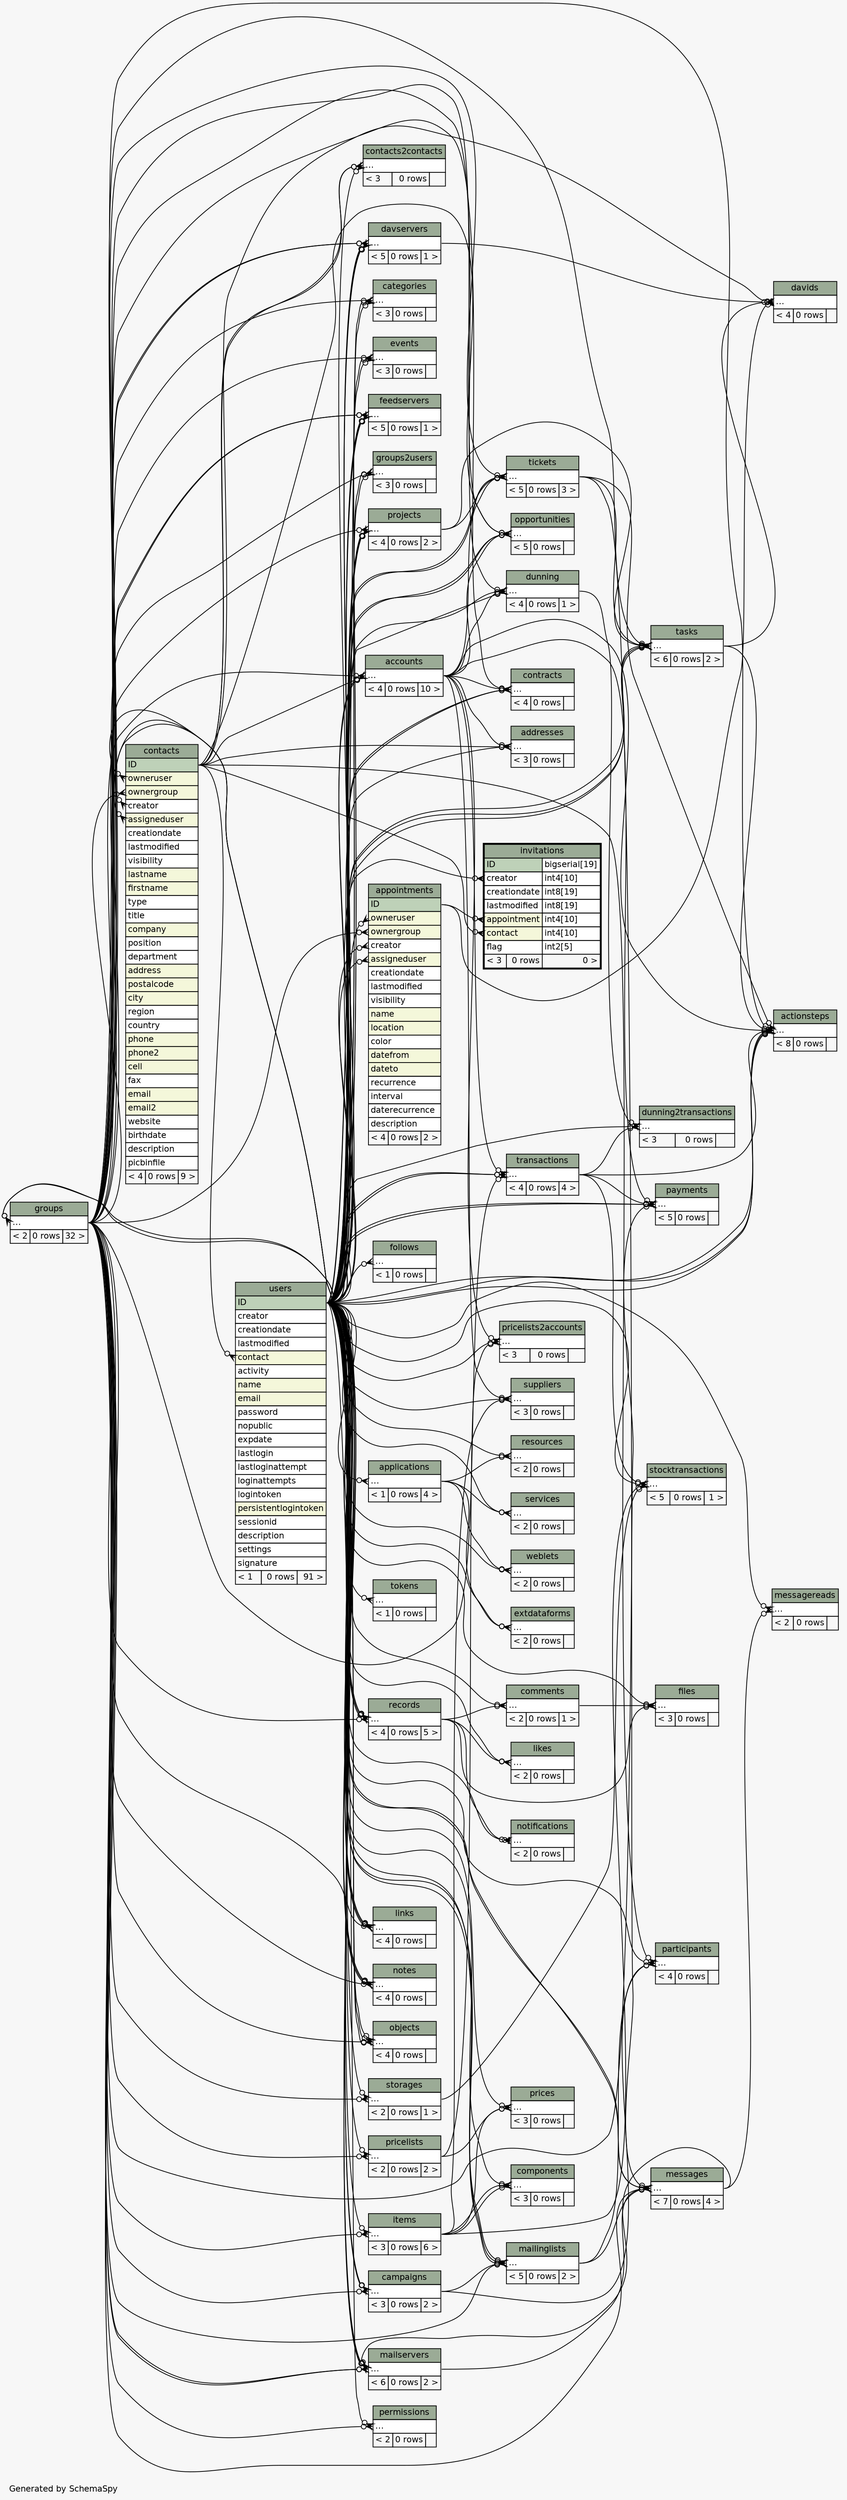 // dot 2.38.0 on Mac OS X 10.11.5
// SchemaSpy rev 590
digraph "twoDegreesRelationshipsDiagram" {
  graph [
    rankdir="RL"
    bgcolor="#f7f7f7"
    label="\nGenerated by SchemaSpy"
    labeljust="l"
    nodesep="0.18"
    ranksep="0.46"
    fontname="Helvetica"
    fontsize="11"
  ];
  node [
    fontname="Helvetica"
    fontsize="11"
    shape="plaintext"
  ];
  edge [
    arrowsize="0.8"
  ];
  "accounts":"elipses":w -> "users":"ID":e [arrowhead=none dir=back arrowtail=crowodot];
  "accounts":"elipses":w -> "contacts":"ID":e [arrowhead=none dir=back arrowtail=crowodot];
  "accounts":"elipses":w -> "users":"ID":e [arrowhead=none dir=back arrowtail=crowodot];
  "accounts":"elipses":w -> "groups":"elipses":e [arrowhead=none dir=back arrowtail=crowodot];
  "actionsteps":"elipses":w -> "accounts":"elipses":e [arrowhead=none dir=back arrowtail=crowodot];
  "actionsteps":"elipses":w -> "users":"ID":e [arrowhead=none dir=back arrowtail=crowodot];
  "actionsteps":"elipses":w -> "users":"ID":e [arrowhead=none dir=back arrowtail=crowodot];
  "actionsteps":"elipses":w -> "groups":"elipses":e [arrowhead=none dir=back arrowtail=crowodot];
  "actionsteps":"elipses":w -> "users":"ID":e [arrowhead=none dir=back arrowtail=crowodot];
  "actionsteps":"elipses":w -> "tasks":"elipses":e [arrowhead=none dir=back arrowtail=crowodot];
  "actionsteps":"elipses":w -> "tickets":"elipses":e [arrowhead=none dir=back arrowtail=crowodot];
  "actionsteps":"elipses":w -> "transactions":"elipses":e [arrowhead=none dir=back arrowtail=crowodot];
  "addresses":"elipses":w -> "accounts":"elipses":e [arrowhead=none dir=back arrowtail=crowodot];
  "addresses":"elipses":w -> "contacts":"ID":e [arrowhead=none dir=back arrowtail=crowodot];
  "addresses":"elipses":w -> "users":"ID":e [arrowhead=none dir=back arrowtail=crowodot];
  "applications":"elipses":w -> "users":"ID":e [arrowhead=none dir=back arrowtail=crowodot];
  "appointments":"assigneduser":w -> "users":"ID":e [arrowhead=none dir=back arrowtail=crowodot];
  "appointments":"creator":w -> "users":"ID":e [arrowhead=none dir=back arrowtail=crowodot];
  "appointments":"ownergroup":w -> "groups":"elipses":e [arrowhead=none dir=back arrowtail=crowodot];
  "appointments":"owneruser":w -> "users":"ID":e [arrowhead=none dir=back arrowtail=crowodot];
  "campaigns":"elipses":w -> "users":"ID":e [arrowhead=none dir=back arrowtail=crowodot];
  "campaigns":"elipses":w -> "users":"ID":e [arrowhead=none dir=back arrowtail=crowodot];
  "campaigns":"elipses":w -> "groups":"elipses":e [arrowhead=none dir=back arrowtail=crowodot];
  "categories":"elipses":w -> "users":"ID":e [arrowhead=none dir=back arrowtail=crowodot];
  "categories":"elipses":w -> "groups":"elipses":e [arrowhead=none dir=back arrowtail=crowodot];
  "categories":"elipses":w -> "users":"ID":e [arrowhead=none dir=back arrowtail=crowodot];
  "comments":"elipses":w -> "users":"ID":e [arrowhead=none dir=back arrowtail=crowodot];
  "comments":"elipses":w -> "records":"elipses":e [arrowhead=none dir=back arrowtail=crowodot];
  "components":"elipses":w -> "items":"elipses":e [arrowhead=none dir=back arrowtail=crowodot];
  "components":"elipses":w -> "users":"ID":e [arrowhead=none dir=back arrowtail=crowodot];
  "components":"elipses":w -> "items":"elipses":e [arrowhead=none dir=back arrowtail=crowodot];
  "contacts":"assigneduser":w -> "users":"ID":e [arrowhead=none dir=back arrowtail=crowodot];
  "contacts":"creator":w -> "users":"ID":e [arrowhead=none dir=back arrowtail=crowodot];
  "contacts":"ownergroup":w -> "groups":"elipses":e [arrowhead=none dir=back arrowtail=crowodot];
  "contacts":"owneruser":w -> "users":"ID":e [arrowhead=none dir=back arrowtail=crowodot];
  "contacts2contacts":"elipses":w -> "contacts":"ID":e [arrowhead=none dir=back arrowtail=crowodot];
  "contacts2contacts":"elipses":w -> "contacts":"ID":e [arrowhead=none dir=back arrowtail=crowodot];
  "contacts2contacts":"elipses":w -> "users":"ID":e [arrowhead=none dir=back arrowtail=crowodot];
  "contracts":"elipses":w -> "accounts":"elipses":e [arrowhead=none dir=back arrowtail=crowodot];
  "contracts":"elipses":w -> "users":"ID":e [arrowhead=none dir=back arrowtail=crowodot];
  "contracts":"elipses":w -> "users":"ID":e [arrowhead=none dir=back arrowtail=crowodot];
  "contracts":"elipses":w -> "groups":"elipses":e [arrowhead=none dir=back arrowtail=crowodot];
  "davids":"elipses":w -> "appointments":"ID":e [arrowhead=none dir=back arrowtail=teeodot];
  "davids":"elipses":w -> "contacts":"ID":e [arrowhead=none dir=back arrowtail=teeodot];
  "davids":"elipses":w -> "davservers":"elipses":e [arrowhead=none dir=back arrowtail=crowodot];
  "davids":"elipses":w -> "tasks":"elipses":e [arrowhead=none dir=back arrowtail=teeodot];
  "davservers":"elipses":w -> "users":"ID":e [arrowhead=none dir=back arrowtail=crowodot];
  "davservers":"elipses":w -> "groups":"elipses":e [arrowhead=none dir=back arrowtail=crowodot];
  "davservers":"elipses":w -> "users":"ID":e [arrowhead=none dir=back arrowtail=crowodot];
  "davservers":"elipses":w -> "groups":"elipses":e [arrowhead=none dir=back arrowtail=crowodot];
  "davservers":"elipses":w -> "users":"ID":e [arrowhead=none dir=back arrowtail=crowodot];
  "dunning":"elipses":w -> "accounts":"elipses":e [arrowhead=none dir=back arrowtail=crowodot];
  "dunning":"elipses":w -> "users":"ID":e [arrowhead=none dir=back arrowtail=crowodot];
  "dunning":"elipses":w -> "users":"ID":e [arrowhead=none dir=back arrowtail=crowodot];
  "dunning":"elipses":w -> "groups":"elipses":e [arrowhead=none dir=back arrowtail=crowodot];
  "dunning2transactions":"elipses":w -> "users":"ID":e [arrowhead=none dir=back arrowtail=crowodot];
  "dunning2transactions":"elipses":w -> "dunning":"elipses":e [arrowhead=none dir=back arrowtail=crowodot];
  "dunning2transactions":"elipses":w -> "transactions":"elipses":e [arrowhead=none dir=back arrowtail=crowodot];
  "events":"elipses":w -> "users":"ID":e [arrowhead=none dir=back arrowtail=crowodot];
  "events":"elipses":w -> "groups":"elipses":e [arrowhead=none dir=back arrowtail=crowodot];
  "events":"elipses":w -> "users":"ID":e [arrowhead=none dir=back arrowtail=crowodot];
  "extdataforms":"elipses":w -> "applications":"elipses":e [arrowhead=none dir=back arrowtail=crowodot];
  "extdataforms":"elipses":w -> "users":"ID":e [arrowhead=none dir=back arrowtail=crowodot];
  "feedservers":"elipses":w -> "users":"ID":e [arrowhead=none dir=back arrowtail=crowodot];
  "feedservers":"elipses":w -> "groups":"elipses":e [arrowhead=none dir=back arrowtail=crowodot];
  "feedservers":"elipses":w -> "users":"ID":e [arrowhead=none dir=back arrowtail=crowodot];
  "feedservers":"elipses":w -> "groups":"elipses":e [arrowhead=none dir=back arrowtail=crowodot];
  "feedservers":"elipses":w -> "users":"ID":e [arrowhead=none dir=back arrowtail=crowodot];
  "files":"elipses":w -> "comments":"elipses":e [arrowhead=none dir=back arrowtail=crowodot];
  "files":"elipses":w -> "users":"ID":e [arrowhead=none dir=back arrowtail=crowodot];
  "files":"elipses":w -> "records":"elipses":e [arrowhead=none dir=back arrowtail=crowodot];
  "follows":"elipses":w -> "users":"ID":e [arrowhead=none dir=back arrowtail=crowodot];
  "groups":"elipses":w -> "users":"ID":e [arrowhead=none dir=back arrowtail=crowodot];
  "groups":"elipses":w -> "users":"ID":e [arrowhead=none dir=back arrowtail=crowodot];
  "groups2users":"elipses":w -> "users":"ID":e [arrowhead=none dir=back arrowtail=crowodot];
  "groups2users":"elipses":w -> "groups":"elipses":e [arrowhead=none dir=back arrowtail=crowodot];
  "groups2users":"elipses":w -> "users":"ID":e [arrowhead=none dir=back arrowtail=crowodot];
  "invitations":"appointment":w -> "appointments":"ID":e [arrowhead=none dir=back arrowtail=crowodot];
  "invitations":"contact":w -> "contacts":"ID":e [arrowhead=none dir=back arrowtail=crowodot];
  "invitations":"creator":w -> "users":"ID":e [arrowhead=none dir=back arrowtail=crowodot];
  "items":"elipses":w -> "users":"ID":e [arrowhead=none dir=back arrowtail=crowodot];
  "items":"elipses":w -> "groups":"elipses":e [arrowhead=none dir=back arrowtail=crowodot];
  "likes":"elipses":w -> "users":"ID":e [arrowhead=none dir=back arrowtail=crowodot];
  "likes":"elipses":w -> "records":"elipses":e [arrowhead=none dir=back arrowtail=crowodot];
  "links":"elipses":w -> "users":"ID":e [arrowhead=none dir=back arrowtail=crowodot];
  "links":"elipses":w -> "users":"ID":e [arrowhead=none dir=back arrowtail=crowodot];
  "links":"elipses":w -> "groups":"elipses":e [arrowhead=none dir=back arrowtail=crowodot];
  "links":"elipses":w -> "users":"ID":e [arrowhead=none dir=back arrowtail=crowodot];
  "mailinglists":"elipses":w -> "users":"ID":e [arrowhead=none dir=back arrowtail=crowodot];
  "mailinglists":"elipses":w -> "campaigns":"elipses":e [arrowhead=none dir=back arrowtail=crowodot];
  "mailinglists":"elipses":w -> "users":"ID":e [arrowhead=none dir=back arrowtail=crowodot];
  "mailinglists":"elipses":w -> "groups":"elipses":e [arrowhead=none dir=back arrowtail=crowodot];
  "mailinglists":"elipses":w -> "users":"ID":e [arrowhead=none dir=back arrowtail=crowodot];
  "mailservers":"elipses":w -> "users":"ID":e [arrowhead=none dir=back arrowtail=crowodot];
  "mailservers":"elipses":w -> "messages":"elipses":e [arrowhead=none dir=back arrowtail=crowodot];
  "mailservers":"elipses":w -> "groups":"elipses":e [arrowhead=none dir=back arrowtail=crowodot];
  "mailservers":"elipses":w -> "users":"ID":e [arrowhead=none dir=back arrowtail=crowodot];
  "mailservers":"elipses":w -> "groups":"elipses":e [arrowhead=none dir=back arrowtail=crowodot];
  "mailservers":"elipses":w -> "users":"ID":e [arrowhead=none dir=back arrowtail=crowodot];
  "messagereads":"elipses":w -> "users":"ID":e [arrowhead=none dir=back arrowtail=crowodot];
  "messagereads":"elipses":w -> "messages":"elipses":e [arrowhead=none dir=back arrowtail=crowodot];
  "messages":"elipses":w -> "users":"ID":e [arrowhead=none dir=back arrowtail=crowodot];
  "messages":"elipses":w -> "mailinglists":"elipses":e [arrowhead=none dir=back arrowtail=crowodot];
  "messages":"elipses":w -> "mailservers":"elipses":e [arrowhead=none dir=back arrowtail=crowodot];
  "messages":"elipses":w -> "groups":"elipses":e [arrowhead=none dir=back arrowtail=crowodot];
  "messages":"elipses":w -> "users":"ID":e [arrowhead=none dir=back arrowtail=crowodot];
  "messages":"elipses":w -> "tickets":"elipses":e [arrowhead=none dir=back arrowtail=crowodot];
  "notes":"elipses":w -> "users":"ID":e [arrowhead=none dir=back arrowtail=crowodot];
  "notes":"elipses":w -> "users":"ID":e [arrowhead=none dir=back arrowtail=crowodot];
  "notes":"elipses":w -> "groups":"elipses":e [arrowhead=none dir=back arrowtail=crowodot];
  "notes":"elipses":w -> "users":"ID":e [arrowhead=none dir=back arrowtail=crowodot];
  "notifications":"elipses":w -> "records":"elipses":e [arrowhead=none dir=back arrowtail=teeodot];
  "notifications":"elipses":w -> "users":"ID":e [arrowhead=none dir=back arrowtail=crowodot];
  "objects":"elipses":w -> "users":"ID":e [arrowhead=none dir=back arrowtail=crowodot];
  "objects":"elipses":w -> "users":"ID":e [arrowhead=none dir=back arrowtail=crowodot];
  "objects":"elipses":w -> "groups":"elipses":e [arrowhead=none dir=back arrowtail=crowodot];
  "objects":"elipses":w -> "users":"ID":e [arrowhead=none dir=back arrowtail=crowodot];
  "opportunities":"elipses":w -> "accounts":"elipses":e [arrowhead=none dir=back arrowtail=crowodot];
  "opportunities":"elipses":w -> "users":"ID":e [arrowhead=none dir=back arrowtail=crowodot];
  "opportunities":"elipses":w -> "contacts":"ID":e [arrowhead=none dir=back arrowtail=crowodot];
  "opportunities":"elipses":w -> "users":"ID":e [arrowhead=none dir=back arrowtail=crowodot];
  "opportunities":"elipses":w -> "groups":"elipses":e [arrowhead=none dir=back arrowtail=crowodot];
  "participants":"elipses":w -> "campaigns":"elipses":e [arrowhead=none dir=back arrowtail=crowodot];
  "participants":"elipses":w -> "contacts":"ID":e [arrowhead=none dir=back arrowtail=crowodot];
  "participants":"elipses":w -> "users":"ID":e [arrowhead=none dir=back arrowtail=crowodot];
  "participants":"elipses":w -> "mailinglists":"elipses":e [arrowhead=none dir=back arrowtail=crowodot];
  "payments":"elipses":w -> "accounts":"elipses":e [arrowhead=none dir=back arrowtail=crowodot];
  "payments":"elipses":w -> "users":"ID":e [arrowhead=none dir=back arrowtail=crowodot];
  "payments":"elipses":w -> "users":"ID":e [arrowhead=none dir=back arrowtail=crowodot];
  "payments":"elipses":w -> "groups":"elipses":e [arrowhead=none dir=back arrowtail=crowodot];
  "payments":"elipses":w -> "transactions":"elipses":e [arrowhead=none dir=back arrowtail=crowodot];
  "permissions":"elipses":w -> "users":"ID":e [arrowhead=none dir=back arrowtail=crowodot];
  "permissions":"elipses":w -> "groups":"elipses":e [arrowhead=none dir=back arrowtail=crowodot];
  "pricelists":"elipses":w -> "users":"ID":e [arrowhead=none dir=back arrowtail=crowodot];
  "pricelists":"elipses":w -> "groups":"elipses":e [arrowhead=none dir=back arrowtail=crowodot];
  "pricelists2accounts":"elipses":w -> "accounts":"elipses":e [arrowhead=none dir=back arrowtail=crowodot];
  "pricelists2accounts":"elipses":w -> "users":"ID":e [arrowhead=none dir=back arrowtail=crowodot];
  "pricelists2accounts":"elipses":w -> "pricelists":"elipses":e [arrowhead=none dir=back arrowtail=crowodot];
  "prices":"elipses":w -> "users":"ID":e [arrowhead=none dir=back arrowtail=crowodot];
  "prices":"elipses":w -> "items":"elipses":e [arrowhead=none dir=back arrowtail=crowodot];
  "prices":"elipses":w -> "pricelists":"elipses":e [arrowhead=none dir=back arrowtail=crowodot];
  "projects":"elipses":w -> "users":"ID":e [arrowhead=none dir=back arrowtail=crowodot];
  "projects":"elipses":w -> "users":"ID":e [arrowhead=none dir=back arrowtail=crowodot];
  "projects":"elipses":w -> "groups":"elipses":e [arrowhead=none dir=back arrowtail=crowodot];
  "projects":"elipses":w -> "users":"ID":e [arrowhead=none dir=back arrowtail=crowodot];
  "records":"elipses":w -> "users":"ID":e [arrowhead=none dir=back arrowtail=crowodot];
  "records":"elipses":w -> "users":"ID":e [arrowhead=none dir=back arrowtail=crowodot];
  "records":"elipses":w -> "groups":"elipses":e [arrowhead=none dir=back arrowtail=crowodot];
  "records":"elipses":w -> "users":"ID":e [arrowhead=none dir=back arrowtail=crowodot];
  "resources":"elipses":w -> "applications":"elipses":e [arrowhead=none dir=back arrowtail=crowodot];
  "resources":"elipses":w -> "users":"ID":e [arrowhead=none dir=back arrowtail=crowodot];
  "services":"elipses":w -> "applications":"elipses":e [arrowhead=none dir=back arrowtail=crowodot];
  "services":"elipses":w -> "users":"ID":e [arrowhead=none dir=back arrowtail=crowodot];
  "stocktransactions":"elipses":w -> "users":"ID":e [arrowhead=none dir=back arrowtail=crowodot];
  "stocktransactions":"elipses":w -> "items":"elipses":e [arrowhead=none dir=back arrowtail=crowodot];
  "stocktransactions":"elipses":w -> "storages":"elipses":e [arrowhead=none dir=back arrowtail=crowodot];
  "stocktransactions":"elipses":w -> "transactions":"elipses":e [arrowhead=none dir=back arrowtail=crowodot];
  "storages":"elipses":w -> "users":"ID":e [arrowhead=none dir=back arrowtail=crowodot];
  "storages":"elipses":w -> "groups":"elipses":e [arrowhead=none dir=back arrowtail=crowodot];
  "suppliers":"elipses":w -> "accounts":"elipses":e [arrowhead=none dir=back arrowtail=crowodot];
  "suppliers":"elipses":w -> "users":"ID":e [arrowhead=none dir=back arrowtail=crowodot];
  "suppliers":"elipses":w -> "items":"elipses":e [arrowhead=none dir=back arrowtail=crowodot];
  "tasks":"elipses":w -> "users":"ID":e [arrowhead=none dir=back arrowtail=crowodot];
  "tasks":"elipses":w -> "users":"ID":e [arrowhead=none dir=back arrowtail=crowodot];
  "tasks":"elipses":w -> "groups":"elipses":e [arrowhead=none dir=back arrowtail=crowodot];
  "tasks":"elipses":w -> "users":"ID":e [arrowhead=none dir=back arrowtail=crowodot];
  "tasks":"elipses":w -> "projects":"elipses":e [arrowhead=none dir=back arrowtail=crowodot];
  "tasks":"elipses":w -> "tickets":"elipses":e [arrowhead=none dir=back arrowtail=crowodot];
  "tickets":"elipses":w -> "accounts":"elipses":e [arrowhead=none dir=back arrowtail=crowodot];
  "tickets":"elipses":w -> "users":"ID":e [arrowhead=none dir=back arrowtail=crowodot];
  "tickets":"elipses":w -> "users":"ID":e [arrowhead=none dir=back arrowtail=crowodot];
  "tickets":"elipses":w -> "groups":"elipses":e [arrowhead=none dir=back arrowtail=crowodot];
  "tickets":"elipses":w -> "projects":"elipses":e [arrowhead=none dir=back arrowtail=crowodot];
  "tokens":"elipses":w -> "users":"ID":e [arrowhead=none dir=back arrowtail=crowodot];
  "transactions":"elipses":w -> "accounts":"elipses":e [arrowhead=none dir=back arrowtail=crowodot];
  "transactions":"elipses":w -> "users":"ID":e [arrowhead=none dir=back arrowtail=crowodot];
  "transactions":"elipses":w -> "users":"ID":e [arrowhead=none dir=back arrowtail=crowodot];
  "transactions":"elipses":w -> "groups":"elipses":e [arrowhead=none dir=back arrowtail=crowodot];
  "users":"contact":w -> "contacts":"ID":e [arrowhead=none dir=back arrowtail=crowodot];
  "weblets":"elipses":w -> "applications":"elipses":e [arrowhead=none dir=back arrowtail=crowodot];
  "weblets":"elipses":w -> "users":"ID":e [arrowhead=none dir=back arrowtail=crowodot];
  "accounts" [
    label=<
    <TABLE BORDER="0" CELLBORDER="1" CELLSPACING="0" BGCOLOR="#ffffff">
      <TR><TD COLSPAN="3" BGCOLOR="#9bab96" ALIGN="CENTER">accounts</TD></TR>
      <TR><TD PORT="elipses" COLSPAN="3" ALIGN="LEFT">...</TD></TR>
      <TR><TD ALIGN="LEFT" BGCOLOR="#f7f7f7">&lt; 4</TD><TD ALIGN="RIGHT" BGCOLOR="#f7f7f7">0 rows</TD><TD ALIGN="RIGHT" BGCOLOR="#f7f7f7">10 &gt;</TD></TR>
    </TABLE>>
    URL="accounts.html"
    tooltip="accounts"
  ];
  "actionsteps" [
    label=<
    <TABLE BORDER="0" CELLBORDER="1" CELLSPACING="0" BGCOLOR="#ffffff">
      <TR><TD COLSPAN="3" BGCOLOR="#9bab96" ALIGN="CENTER">actionsteps</TD></TR>
      <TR><TD PORT="elipses" COLSPAN="3" ALIGN="LEFT">...</TD></TR>
      <TR><TD ALIGN="LEFT" BGCOLOR="#f7f7f7">&lt; 8</TD><TD ALIGN="RIGHT" BGCOLOR="#f7f7f7">0 rows</TD><TD ALIGN="RIGHT" BGCOLOR="#f7f7f7">  </TD></TR>
    </TABLE>>
    URL="actionsteps.html"
    tooltip="actionsteps"
  ];
  "addresses" [
    label=<
    <TABLE BORDER="0" CELLBORDER="1" CELLSPACING="0" BGCOLOR="#ffffff">
      <TR><TD COLSPAN="3" BGCOLOR="#9bab96" ALIGN="CENTER">addresses</TD></TR>
      <TR><TD PORT="elipses" COLSPAN="3" ALIGN="LEFT">...</TD></TR>
      <TR><TD ALIGN="LEFT" BGCOLOR="#f7f7f7">&lt; 3</TD><TD ALIGN="RIGHT" BGCOLOR="#f7f7f7">0 rows</TD><TD ALIGN="RIGHT" BGCOLOR="#f7f7f7">  </TD></TR>
    </TABLE>>
    URL="addresses.html"
    tooltip="addresses"
  ];
  "applications" [
    label=<
    <TABLE BORDER="0" CELLBORDER="1" CELLSPACING="0" BGCOLOR="#ffffff">
      <TR><TD COLSPAN="3" BGCOLOR="#9bab96" ALIGN="CENTER">applications</TD></TR>
      <TR><TD PORT="elipses" COLSPAN="3" ALIGN="LEFT">...</TD></TR>
      <TR><TD ALIGN="LEFT" BGCOLOR="#f7f7f7">&lt; 1</TD><TD ALIGN="RIGHT" BGCOLOR="#f7f7f7">0 rows</TD><TD ALIGN="RIGHT" BGCOLOR="#f7f7f7">4 &gt;</TD></TR>
    </TABLE>>
    URL="applications.html"
    tooltip="applications"
  ];
  "appointments" [
    label=<
    <TABLE BORDER="0" CELLBORDER="1" CELLSPACING="0" BGCOLOR="#ffffff">
      <TR><TD COLSPAN="3" BGCOLOR="#9bab96" ALIGN="CENTER">appointments</TD></TR>
      <TR><TD PORT="ID" COLSPAN="3" BGCOLOR="#bed1b8" ALIGN="LEFT">ID</TD></TR>
      <TR><TD PORT="owneruser" COLSPAN="3" BGCOLOR="#f4f7da" ALIGN="LEFT">owneruser</TD></TR>
      <TR><TD PORT="ownergroup" COLSPAN="3" BGCOLOR="#f4f7da" ALIGN="LEFT">ownergroup</TD></TR>
      <TR><TD PORT="creator" COLSPAN="3" ALIGN="LEFT">creator</TD></TR>
      <TR><TD PORT="assigneduser" COLSPAN="3" BGCOLOR="#f4f7da" ALIGN="LEFT">assigneduser</TD></TR>
      <TR><TD PORT="creationdate" COLSPAN="3" ALIGN="LEFT">creationdate</TD></TR>
      <TR><TD PORT="lastmodified" COLSPAN="3" ALIGN="LEFT">lastmodified</TD></TR>
      <TR><TD PORT="visibility" COLSPAN="3" ALIGN="LEFT">visibility</TD></TR>
      <TR><TD PORT="name" COLSPAN="3" BGCOLOR="#f4f7da" ALIGN="LEFT">name</TD></TR>
      <TR><TD PORT="location" COLSPAN="3" BGCOLOR="#f4f7da" ALIGN="LEFT">location</TD></TR>
      <TR><TD PORT="color" COLSPAN="3" ALIGN="LEFT">color</TD></TR>
      <TR><TD PORT="datefrom" COLSPAN="3" BGCOLOR="#f4f7da" ALIGN="LEFT">datefrom</TD></TR>
      <TR><TD PORT="dateto" COLSPAN="3" BGCOLOR="#f4f7da" ALIGN="LEFT">dateto</TD></TR>
      <TR><TD PORT="recurrence" COLSPAN="3" ALIGN="LEFT">recurrence</TD></TR>
      <TR><TD PORT="interval" COLSPAN="3" ALIGN="LEFT">interval</TD></TR>
      <TR><TD PORT="daterecurrence" COLSPAN="3" ALIGN="LEFT">daterecurrence</TD></TR>
      <TR><TD PORT="description" COLSPAN="3" ALIGN="LEFT">description</TD></TR>
      <TR><TD ALIGN="LEFT" BGCOLOR="#f7f7f7">&lt; 4</TD><TD ALIGN="RIGHT" BGCOLOR="#f7f7f7">0 rows</TD><TD ALIGN="RIGHT" BGCOLOR="#f7f7f7">2 &gt;</TD></TR>
    </TABLE>>
    URL="appointments.html"
    tooltip="appointments"
  ];
  "campaigns" [
    label=<
    <TABLE BORDER="0" CELLBORDER="1" CELLSPACING="0" BGCOLOR="#ffffff">
      <TR><TD COLSPAN="3" BGCOLOR="#9bab96" ALIGN="CENTER">campaigns</TD></TR>
      <TR><TD PORT="elipses" COLSPAN="3" ALIGN="LEFT">...</TD></TR>
      <TR><TD ALIGN="LEFT" BGCOLOR="#f7f7f7">&lt; 3</TD><TD ALIGN="RIGHT" BGCOLOR="#f7f7f7">0 rows</TD><TD ALIGN="RIGHT" BGCOLOR="#f7f7f7">2 &gt;</TD></TR>
    </TABLE>>
    URL="campaigns.html"
    tooltip="campaigns"
  ];
  "categories" [
    label=<
    <TABLE BORDER="0" CELLBORDER="1" CELLSPACING="0" BGCOLOR="#ffffff">
      <TR><TD COLSPAN="3" BGCOLOR="#9bab96" ALIGN="CENTER">categories</TD></TR>
      <TR><TD PORT="elipses" COLSPAN="3" ALIGN="LEFT">...</TD></TR>
      <TR><TD ALIGN="LEFT" BGCOLOR="#f7f7f7">&lt; 3</TD><TD ALIGN="RIGHT" BGCOLOR="#f7f7f7">0 rows</TD><TD ALIGN="RIGHT" BGCOLOR="#f7f7f7">  </TD></TR>
    </TABLE>>
    URL="categories.html"
    tooltip="categories"
  ];
  "comments" [
    label=<
    <TABLE BORDER="0" CELLBORDER="1" CELLSPACING="0" BGCOLOR="#ffffff">
      <TR><TD COLSPAN="3" BGCOLOR="#9bab96" ALIGN="CENTER">comments</TD></TR>
      <TR><TD PORT="elipses" COLSPAN="3" ALIGN="LEFT">...</TD></TR>
      <TR><TD ALIGN="LEFT" BGCOLOR="#f7f7f7">&lt; 2</TD><TD ALIGN="RIGHT" BGCOLOR="#f7f7f7">0 rows</TD><TD ALIGN="RIGHT" BGCOLOR="#f7f7f7">1 &gt;</TD></TR>
    </TABLE>>
    URL="comments.html"
    tooltip="comments"
  ];
  "components" [
    label=<
    <TABLE BORDER="0" CELLBORDER="1" CELLSPACING="0" BGCOLOR="#ffffff">
      <TR><TD COLSPAN="3" BGCOLOR="#9bab96" ALIGN="CENTER">components</TD></TR>
      <TR><TD PORT="elipses" COLSPAN="3" ALIGN="LEFT">...</TD></TR>
      <TR><TD ALIGN="LEFT" BGCOLOR="#f7f7f7">&lt; 3</TD><TD ALIGN="RIGHT" BGCOLOR="#f7f7f7">0 rows</TD><TD ALIGN="RIGHT" BGCOLOR="#f7f7f7">  </TD></TR>
    </TABLE>>
    URL="components.html"
    tooltip="components"
  ];
  "contacts" [
    label=<
    <TABLE BORDER="0" CELLBORDER="1" CELLSPACING="0" BGCOLOR="#ffffff">
      <TR><TD COLSPAN="3" BGCOLOR="#9bab96" ALIGN="CENTER">contacts</TD></TR>
      <TR><TD PORT="ID" COLSPAN="3" BGCOLOR="#bed1b8" ALIGN="LEFT">ID</TD></TR>
      <TR><TD PORT="owneruser" COLSPAN="3" BGCOLOR="#f4f7da" ALIGN="LEFT">owneruser</TD></TR>
      <TR><TD PORT="ownergroup" COLSPAN="3" BGCOLOR="#f4f7da" ALIGN="LEFT">ownergroup</TD></TR>
      <TR><TD PORT="creator" COLSPAN="3" ALIGN="LEFT">creator</TD></TR>
      <TR><TD PORT="assigneduser" COLSPAN="3" BGCOLOR="#f4f7da" ALIGN="LEFT">assigneduser</TD></TR>
      <TR><TD PORT="creationdate" COLSPAN="3" ALIGN="LEFT">creationdate</TD></TR>
      <TR><TD PORT="lastmodified" COLSPAN="3" ALIGN="LEFT">lastmodified</TD></TR>
      <TR><TD PORT="visibility" COLSPAN="3" ALIGN="LEFT">visibility</TD></TR>
      <TR><TD PORT="lastname" COLSPAN="3" BGCOLOR="#f4f7da" ALIGN="LEFT">lastname</TD></TR>
      <TR><TD PORT="firstname" COLSPAN="3" BGCOLOR="#f4f7da" ALIGN="LEFT">firstname</TD></TR>
      <TR><TD PORT="type" COLSPAN="3" ALIGN="LEFT">type</TD></TR>
      <TR><TD PORT="title" COLSPAN="3" ALIGN="LEFT">title</TD></TR>
      <TR><TD PORT="company" COLSPAN="3" BGCOLOR="#f4f7da" ALIGN="LEFT">company</TD></TR>
      <TR><TD PORT="position" COLSPAN="3" ALIGN="LEFT">position</TD></TR>
      <TR><TD PORT="department" COLSPAN="3" ALIGN="LEFT">department</TD></TR>
      <TR><TD PORT="address" COLSPAN="3" BGCOLOR="#f4f7da" ALIGN="LEFT">address</TD></TR>
      <TR><TD PORT="postalcode" COLSPAN="3" BGCOLOR="#f4f7da" ALIGN="LEFT">postalcode</TD></TR>
      <TR><TD PORT="city" COLSPAN="3" BGCOLOR="#f4f7da" ALIGN="LEFT">city</TD></TR>
      <TR><TD PORT="region" COLSPAN="3" ALIGN="LEFT">region</TD></TR>
      <TR><TD PORT="country" COLSPAN="3" ALIGN="LEFT">country</TD></TR>
      <TR><TD PORT="phone" COLSPAN="3" BGCOLOR="#f4f7da" ALIGN="LEFT">phone</TD></TR>
      <TR><TD PORT="phone2" COLSPAN="3" BGCOLOR="#f4f7da" ALIGN="LEFT">phone2</TD></TR>
      <TR><TD PORT="cell" COLSPAN="3" BGCOLOR="#f4f7da" ALIGN="LEFT">cell</TD></TR>
      <TR><TD PORT="fax" COLSPAN="3" ALIGN="LEFT">fax</TD></TR>
      <TR><TD PORT="email" COLSPAN="3" BGCOLOR="#f4f7da" ALIGN="LEFT">email</TD></TR>
      <TR><TD PORT="email2" COLSPAN="3" BGCOLOR="#f4f7da" ALIGN="LEFT">email2</TD></TR>
      <TR><TD PORT="website" COLSPAN="3" ALIGN="LEFT">website</TD></TR>
      <TR><TD PORT="birthdate" COLSPAN="3" ALIGN="LEFT">birthdate</TD></TR>
      <TR><TD PORT="description" COLSPAN="3" ALIGN="LEFT">description</TD></TR>
      <TR><TD PORT="picbinfile" COLSPAN="3" ALIGN="LEFT">picbinfile</TD></TR>
      <TR><TD ALIGN="LEFT" BGCOLOR="#f7f7f7">&lt; 4</TD><TD ALIGN="RIGHT" BGCOLOR="#f7f7f7">0 rows</TD><TD ALIGN="RIGHT" BGCOLOR="#f7f7f7">9 &gt;</TD></TR>
    </TABLE>>
    URL="contacts.html"
    tooltip="contacts"
  ];
  "contacts2contacts" [
    label=<
    <TABLE BORDER="0" CELLBORDER="1" CELLSPACING="0" BGCOLOR="#ffffff">
      <TR><TD COLSPAN="3" BGCOLOR="#9bab96" ALIGN="CENTER">contacts2contacts</TD></TR>
      <TR><TD PORT="elipses" COLSPAN="3" ALIGN="LEFT">...</TD></TR>
      <TR><TD ALIGN="LEFT" BGCOLOR="#f7f7f7">&lt; 3</TD><TD ALIGN="RIGHT" BGCOLOR="#f7f7f7">0 rows</TD><TD ALIGN="RIGHT" BGCOLOR="#f7f7f7">  </TD></TR>
    </TABLE>>
    URL="contacts2contacts.html"
    tooltip="contacts2contacts"
  ];
  "contracts" [
    label=<
    <TABLE BORDER="0" CELLBORDER="1" CELLSPACING="0" BGCOLOR="#ffffff">
      <TR><TD COLSPAN="3" BGCOLOR="#9bab96" ALIGN="CENTER">contracts</TD></TR>
      <TR><TD PORT="elipses" COLSPAN="3" ALIGN="LEFT">...</TD></TR>
      <TR><TD ALIGN="LEFT" BGCOLOR="#f7f7f7">&lt; 4</TD><TD ALIGN="RIGHT" BGCOLOR="#f7f7f7">0 rows</TD><TD ALIGN="RIGHT" BGCOLOR="#f7f7f7">  </TD></TR>
    </TABLE>>
    URL="contracts.html"
    tooltip="contracts"
  ];
  "davids" [
    label=<
    <TABLE BORDER="0" CELLBORDER="1" CELLSPACING="0" BGCOLOR="#ffffff">
      <TR><TD COLSPAN="3" BGCOLOR="#9bab96" ALIGN="CENTER">davids</TD></TR>
      <TR><TD PORT="elipses" COLSPAN="3" ALIGN="LEFT">...</TD></TR>
      <TR><TD ALIGN="LEFT" BGCOLOR="#f7f7f7">&lt; 4</TD><TD ALIGN="RIGHT" BGCOLOR="#f7f7f7">0 rows</TD><TD ALIGN="RIGHT" BGCOLOR="#f7f7f7">  </TD></TR>
    </TABLE>>
    URL="davids.html"
    tooltip="davids"
  ];
  "davservers" [
    label=<
    <TABLE BORDER="0" CELLBORDER="1" CELLSPACING="0" BGCOLOR="#ffffff">
      <TR><TD COLSPAN="3" BGCOLOR="#9bab96" ALIGN="CENTER">davservers</TD></TR>
      <TR><TD PORT="elipses" COLSPAN="3" ALIGN="LEFT">...</TD></TR>
      <TR><TD ALIGN="LEFT" BGCOLOR="#f7f7f7">&lt; 5</TD><TD ALIGN="RIGHT" BGCOLOR="#f7f7f7">0 rows</TD><TD ALIGN="RIGHT" BGCOLOR="#f7f7f7">1 &gt;</TD></TR>
    </TABLE>>
    URL="davservers.html"
    tooltip="davservers"
  ];
  "dunning" [
    label=<
    <TABLE BORDER="0" CELLBORDER="1" CELLSPACING="0" BGCOLOR="#ffffff">
      <TR><TD COLSPAN="3" BGCOLOR="#9bab96" ALIGN="CENTER">dunning</TD></TR>
      <TR><TD PORT="elipses" COLSPAN="3" ALIGN="LEFT">...</TD></TR>
      <TR><TD ALIGN="LEFT" BGCOLOR="#f7f7f7">&lt; 4</TD><TD ALIGN="RIGHT" BGCOLOR="#f7f7f7">0 rows</TD><TD ALIGN="RIGHT" BGCOLOR="#f7f7f7">1 &gt;</TD></TR>
    </TABLE>>
    URL="dunning.html"
    tooltip="dunning"
  ];
  "dunning2transactions" [
    label=<
    <TABLE BORDER="0" CELLBORDER="1" CELLSPACING="0" BGCOLOR="#ffffff">
      <TR><TD COLSPAN="3" BGCOLOR="#9bab96" ALIGN="CENTER">dunning2transactions</TD></TR>
      <TR><TD PORT="elipses" COLSPAN="3" ALIGN="LEFT">...</TD></TR>
      <TR><TD ALIGN="LEFT" BGCOLOR="#f7f7f7">&lt; 3</TD><TD ALIGN="RIGHT" BGCOLOR="#f7f7f7">0 rows</TD><TD ALIGN="RIGHT" BGCOLOR="#f7f7f7">  </TD></TR>
    </TABLE>>
    URL="dunning2transactions.html"
    tooltip="dunning2transactions"
  ];
  "events" [
    label=<
    <TABLE BORDER="0" CELLBORDER="1" CELLSPACING="0" BGCOLOR="#ffffff">
      <TR><TD COLSPAN="3" BGCOLOR="#9bab96" ALIGN="CENTER">events</TD></TR>
      <TR><TD PORT="elipses" COLSPAN="3" ALIGN="LEFT">...</TD></TR>
      <TR><TD ALIGN="LEFT" BGCOLOR="#f7f7f7">&lt; 3</TD><TD ALIGN="RIGHT" BGCOLOR="#f7f7f7">0 rows</TD><TD ALIGN="RIGHT" BGCOLOR="#f7f7f7">  </TD></TR>
    </TABLE>>
    URL="events.html"
    tooltip="events"
  ];
  "extdataforms" [
    label=<
    <TABLE BORDER="0" CELLBORDER="1" CELLSPACING="0" BGCOLOR="#ffffff">
      <TR><TD COLSPAN="3" BGCOLOR="#9bab96" ALIGN="CENTER">extdataforms</TD></TR>
      <TR><TD PORT="elipses" COLSPAN="3" ALIGN="LEFT">...</TD></TR>
      <TR><TD ALIGN="LEFT" BGCOLOR="#f7f7f7">&lt; 2</TD><TD ALIGN="RIGHT" BGCOLOR="#f7f7f7">0 rows</TD><TD ALIGN="RIGHT" BGCOLOR="#f7f7f7">  </TD></TR>
    </TABLE>>
    URL="extdataforms.html"
    tooltip="extdataforms"
  ];
  "feedservers" [
    label=<
    <TABLE BORDER="0" CELLBORDER="1" CELLSPACING="0" BGCOLOR="#ffffff">
      <TR><TD COLSPAN="3" BGCOLOR="#9bab96" ALIGN="CENTER">feedservers</TD></TR>
      <TR><TD PORT="elipses" COLSPAN="3" ALIGN="LEFT">...</TD></TR>
      <TR><TD ALIGN="LEFT" BGCOLOR="#f7f7f7">&lt; 5</TD><TD ALIGN="RIGHT" BGCOLOR="#f7f7f7">0 rows</TD><TD ALIGN="RIGHT" BGCOLOR="#f7f7f7">1 &gt;</TD></TR>
    </TABLE>>
    URL="feedservers.html"
    tooltip="feedservers"
  ];
  "files" [
    label=<
    <TABLE BORDER="0" CELLBORDER="1" CELLSPACING="0" BGCOLOR="#ffffff">
      <TR><TD COLSPAN="3" BGCOLOR="#9bab96" ALIGN="CENTER">files</TD></TR>
      <TR><TD PORT="elipses" COLSPAN="3" ALIGN="LEFT">...</TD></TR>
      <TR><TD ALIGN="LEFT" BGCOLOR="#f7f7f7">&lt; 3</TD><TD ALIGN="RIGHT" BGCOLOR="#f7f7f7">0 rows</TD><TD ALIGN="RIGHT" BGCOLOR="#f7f7f7">  </TD></TR>
    </TABLE>>
    URL="files.html"
    tooltip="files"
  ];
  "follows" [
    label=<
    <TABLE BORDER="0" CELLBORDER="1" CELLSPACING="0" BGCOLOR="#ffffff">
      <TR><TD COLSPAN="3" BGCOLOR="#9bab96" ALIGN="CENTER">follows</TD></TR>
      <TR><TD PORT="elipses" COLSPAN="3" ALIGN="LEFT">...</TD></TR>
      <TR><TD ALIGN="LEFT" BGCOLOR="#f7f7f7">&lt; 1</TD><TD ALIGN="RIGHT" BGCOLOR="#f7f7f7">0 rows</TD><TD ALIGN="RIGHT" BGCOLOR="#f7f7f7">  </TD></TR>
    </TABLE>>
    URL="follows.html"
    tooltip="follows"
  ];
  "groups" [
    label=<
    <TABLE BORDER="0" CELLBORDER="1" CELLSPACING="0" BGCOLOR="#ffffff">
      <TR><TD COLSPAN="3" BGCOLOR="#9bab96" ALIGN="CENTER">groups</TD></TR>
      <TR><TD PORT="elipses" COLSPAN="3" ALIGN="LEFT">...</TD></TR>
      <TR><TD ALIGN="LEFT" BGCOLOR="#f7f7f7">&lt; 2</TD><TD ALIGN="RIGHT" BGCOLOR="#f7f7f7">0 rows</TD><TD ALIGN="RIGHT" BGCOLOR="#f7f7f7">32 &gt;</TD></TR>
    </TABLE>>
    URL="groups.html"
    tooltip="groups"
  ];
  "groups2users" [
    label=<
    <TABLE BORDER="0" CELLBORDER="1" CELLSPACING="0" BGCOLOR="#ffffff">
      <TR><TD COLSPAN="3" BGCOLOR="#9bab96" ALIGN="CENTER">groups2users</TD></TR>
      <TR><TD PORT="elipses" COLSPAN="3" ALIGN="LEFT">...</TD></TR>
      <TR><TD ALIGN="LEFT" BGCOLOR="#f7f7f7">&lt; 3</TD><TD ALIGN="RIGHT" BGCOLOR="#f7f7f7">0 rows</TD><TD ALIGN="RIGHT" BGCOLOR="#f7f7f7">  </TD></TR>
    </TABLE>>
    URL="groups2users.html"
    tooltip="groups2users"
  ];
  "invitations" [
    label=<
    <TABLE BORDER="2" CELLBORDER="1" CELLSPACING="0" BGCOLOR="#ffffff">
      <TR><TD COLSPAN="3" BGCOLOR="#9bab96" ALIGN="CENTER">invitations</TD></TR>
      <TR><TD PORT="ID" COLSPAN="2" BGCOLOR="#bed1b8" ALIGN="LEFT">ID</TD><TD PORT="ID.type" ALIGN="LEFT">bigserial[19]</TD></TR>
      <TR><TD PORT="creator" COLSPAN="2" ALIGN="LEFT">creator</TD><TD PORT="creator.type" ALIGN="LEFT">int4[10]</TD></TR>
      <TR><TD PORT="creationdate" COLSPAN="2" ALIGN="LEFT">creationdate</TD><TD PORT="creationdate.type" ALIGN="LEFT">int8[19]</TD></TR>
      <TR><TD PORT="lastmodified" COLSPAN="2" ALIGN="LEFT">lastmodified</TD><TD PORT="lastmodified.type" ALIGN="LEFT">int8[19]</TD></TR>
      <TR><TD PORT="appointment" COLSPAN="2" BGCOLOR="#f4f7da" ALIGN="LEFT">appointment</TD><TD PORT="appointment.type" ALIGN="LEFT">int4[10]</TD></TR>
      <TR><TD PORT="contact" COLSPAN="2" BGCOLOR="#f4f7da" ALIGN="LEFT">contact</TD><TD PORT="contact.type" ALIGN="LEFT">int4[10]</TD></TR>
      <TR><TD PORT="flag" COLSPAN="2" ALIGN="LEFT">flag</TD><TD PORT="flag.type" ALIGN="LEFT">int2[5]</TD></TR>
      <TR><TD ALIGN="LEFT" BGCOLOR="#f7f7f7">&lt; 3</TD><TD ALIGN="RIGHT" BGCOLOR="#f7f7f7">0 rows</TD><TD ALIGN="RIGHT" BGCOLOR="#f7f7f7">0 &gt;</TD></TR>
    </TABLE>>
    URL="invitations.html"
    tooltip="invitations"
  ];
  "items" [
    label=<
    <TABLE BORDER="0" CELLBORDER="1" CELLSPACING="0" BGCOLOR="#ffffff">
      <TR><TD COLSPAN="3" BGCOLOR="#9bab96" ALIGN="CENTER">items</TD></TR>
      <TR><TD PORT="elipses" COLSPAN="3" ALIGN="LEFT">...</TD></TR>
      <TR><TD ALIGN="LEFT" BGCOLOR="#f7f7f7">&lt; 3</TD><TD ALIGN="RIGHT" BGCOLOR="#f7f7f7">0 rows</TD><TD ALIGN="RIGHT" BGCOLOR="#f7f7f7">6 &gt;</TD></TR>
    </TABLE>>
    URL="items.html"
    tooltip="items"
  ];
  "likes" [
    label=<
    <TABLE BORDER="0" CELLBORDER="1" CELLSPACING="0" BGCOLOR="#ffffff">
      <TR><TD COLSPAN="3" BGCOLOR="#9bab96" ALIGN="CENTER">likes</TD></TR>
      <TR><TD PORT="elipses" COLSPAN="3" ALIGN="LEFT">...</TD></TR>
      <TR><TD ALIGN="LEFT" BGCOLOR="#f7f7f7">&lt; 2</TD><TD ALIGN="RIGHT" BGCOLOR="#f7f7f7">0 rows</TD><TD ALIGN="RIGHT" BGCOLOR="#f7f7f7">  </TD></TR>
    </TABLE>>
    URL="likes.html"
    tooltip="likes"
  ];
  "links" [
    label=<
    <TABLE BORDER="0" CELLBORDER="1" CELLSPACING="0" BGCOLOR="#ffffff">
      <TR><TD COLSPAN="3" BGCOLOR="#9bab96" ALIGN="CENTER">links</TD></TR>
      <TR><TD PORT="elipses" COLSPAN="3" ALIGN="LEFT">...</TD></TR>
      <TR><TD ALIGN="LEFT" BGCOLOR="#f7f7f7">&lt; 4</TD><TD ALIGN="RIGHT" BGCOLOR="#f7f7f7">0 rows</TD><TD ALIGN="RIGHT" BGCOLOR="#f7f7f7">  </TD></TR>
    </TABLE>>
    URL="links.html"
    tooltip="links"
  ];
  "mailinglists" [
    label=<
    <TABLE BORDER="0" CELLBORDER="1" CELLSPACING="0" BGCOLOR="#ffffff">
      <TR><TD COLSPAN="3" BGCOLOR="#9bab96" ALIGN="CENTER">mailinglists</TD></TR>
      <TR><TD PORT="elipses" COLSPAN="3" ALIGN="LEFT">...</TD></TR>
      <TR><TD ALIGN="LEFT" BGCOLOR="#f7f7f7">&lt; 5</TD><TD ALIGN="RIGHT" BGCOLOR="#f7f7f7">0 rows</TD><TD ALIGN="RIGHT" BGCOLOR="#f7f7f7">2 &gt;</TD></TR>
    </TABLE>>
    URL="mailinglists.html"
    tooltip="mailinglists"
  ];
  "mailservers" [
    label=<
    <TABLE BORDER="0" CELLBORDER="1" CELLSPACING="0" BGCOLOR="#ffffff">
      <TR><TD COLSPAN="3" BGCOLOR="#9bab96" ALIGN="CENTER">mailservers</TD></TR>
      <TR><TD PORT="elipses" COLSPAN="3" ALIGN="LEFT">...</TD></TR>
      <TR><TD ALIGN="LEFT" BGCOLOR="#f7f7f7">&lt; 6</TD><TD ALIGN="RIGHT" BGCOLOR="#f7f7f7">0 rows</TD><TD ALIGN="RIGHT" BGCOLOR="#f7f7f7">2 &gt;</TD></TR>
    </TABLE>>
    URL="mailservers.html"
    tooltip="mailservers"
  ];
  "messagereads" [
    label=<
    <TABLE BORDER="0" CELLBORDER="1" CELLSPACING="0" BGCOLOR="#ffffff">
      <TR><TD COLSPAN="3" BGCOLOR="#9bab96" ALIGN="CENTER">messagereads</TD></TR>
      <TR><TD PORT="elipses" COLSPAN="3" ALIGN="LEFT">...</TD></TR>
      <TR><TD ALIGN="LEFT" BGCOLOR="#f7f7f7">&lt; 2</TD><TD ALIGN="RIGHT" BGCOLOR="#f7f7f7">0 rows</TD><TD ALIGN="RIGHT" BGCOLOR="#f7f7f7">  </TD></TR>
    </TABLE>>
    URL="messagereads.html"
    tooltip="messagereads"
  ];
  "messages" [
    label=<
    <TABLE BORDER="0" CELLBORDER="1" CELLSPACING="0" BGCOLOR="#ffffff">
      <TR><TD COLSPAN="3" BGCOLOR="#9bab96" ALIGN="CENTER">messages</TD></TR>
      <TR><TD PORT="elipses" COLSPAN="3" ALIGN="LEFT">...</TD></TR>
      <TR><TD ALIGN="LEFT" BGCOLOR="#f7f7f7">&lt; 7</TD><TD ALIGN="RIGHT" BGCOLOR="#f7f7f7">0 rows</TD><TD ALIGN="RIGHT" BGCOLOR="#f7f7f7">4 &gt;</TD></TR>
    </TABLE>>
    URL="messages.html"
    tooltip="messages"
  ];
  "notes" [
    label=<
    <TABLE BORDER="0" CELLBORDER="1" CELLSPACING="0" BGCOLOR="#ffffff">
      <TR><TD COLSPAN="3" BGCOLOR="#9bab96" ALIGN="CENTER">notes</TD></TR>
      <TR><TD PORT="elipses" COLSPAN="3" ALIGN="LEFT">...</TD></TR>
      <TR><TD ALIGN="LEFT" BGCOLOR="#f7f7f7">&lt; 4</TD><TD ALIGN="RIGHT" BGCOLOR="#f7f7f7">0 rows</TD><TD ALIGN="RIGHT" BGCOLOR="#f7f7f7">  </TD></TR>
    </TABLE>>
    URL="notes.html"
    tooltip="notes"
  ];
  "notifications" [
    label=<
    <TABLE BORDER="0" CELLBORDER="1" CELLSPACING="0" BGCOLOR="#ffffff">
      <TR><TD COLSPAN="3" BGCOLOR="#9bab96" ALIGN="CENTER">notifications</TD></TR>
      <TR><TD PORT="elipses" COLSPAN="3" ALIGN="LEFT">...</TD></TR>
      <TR><TD ALIGN="LEFT" BGCOLOR="#f7f7f7">&lt; 2</TD><TD ALIGN="RIGHT" BGCOLOR="#f7f7f7">0 rows</TD><TD ALIGN="RIGHT" BGCOLOR="#f7f7f7">  </TD></TR>
    </TABLE>>
    URL="notifications.html"
    tooltip="notifications"
  ];
  "objects" [
    label=<
    <TABLE BORDER="0" CELLBORDER="1" CELLSPACING="0" BGCOLOR="#ffffff">
      <TR><TD COLSPAN="3" BGCOLOR="#9bab96" ALIGN="CENTER">objects</TD></TR>
      <TR><TD PORT="elipses" COLSPAN="3" ALIGN="LEFT">...</TD></TR>
      <TR><TD ALIGN="LEFT" BGCOLOR="#f7f7f7">&lt; 4</TD><TD ALIGN="RIGHT" BGCOLOR="#f7f7f7">0 rows</TD><TD ALIGN="RIGHT" BGCOLOR="#f7f7f7">  </TD></TR>
    </TABLE>>
    URL="objects.html"
    tooltip="objects"
  ];
  "opportunities" [
    label=<
    <TABLE BORDER="0" CELLBORDER="1" CELLSPACING="0" BGCOLOR="#ffffff">
      <TR><TD COLSPAN="3" BGCOLOR="#9bab96" ALIGN="CENTER">opportunities</TD></TR>
      <TR><TD PORT="elipses" COLSPAN="3" ALIGN="LEFT">...</TD></TR>
      <TR><TD ALIGN="LEFT" BGCOLOR="#f7f7f7">&lt; 5</TD><TD ALIGN="RIGHT" BGCOLOR="#f7f7f7">0 rows</TD><TD ALIGN="RIGHT" BGCOLOR="#f7f7f7">  </TD></TR>
    </TABLE>>
    URL="opportunities.html"
    tooltip="opportunities"
  ];
  "participants" [
    label=<
    <TABLE BORDER="0" CELLBORDER="1" CELLSPACING="0" BGCOLOR="#ffffff">
      <TR><TD COLSPAN="3" BGCOLOR="#9bab96" ALIGN="CENTER">participants</TD></TR>
      <TR><TD PORT="elipses" COLSPAN="3" ALIGN="LEFT">...</TD></TR>
      <TR><TD ALIGN="LEFT" BGCOLOR="#f7f7f7">&lt; 4</TD><TD ALIGN="RIGHT" BGCOLOR="#f7f7f7">0 rows</TD><TD ALIGN="RIGHT" BGCOLOR="#f7f7f7">  </TD></TR>
    </TABLE>>
    URL="participants.html"
    tooltip="participants"
  ];
  "payments" [
    label=<
    <TABLE BORDER="0" CELLBORDER="1" CELLSPACING="0" BGCOLOR="#ffffff">
      <TR><TD COLSPAN="3" BGCOLOR="#9bab96" ALIGN="CENTER">payments</TD></TR>
      <TR><TD PORT="elipses" COLSPAN="3" ALIGN="LEFT">...</TD></TR>
      <TR><TD ALIGN="LEFT" BGCOLOR="#f7f7f7">&lt; 5</TD><TD ALIGN="RIGHT" BGCOLOR="#f7f7f7">0 rows</TD><TD ALIGN="RIGHT" BGCOLOR="#f7f7f7">  </TD></TR>
    </TABLE>>
    URL="payments.html"
    tooltip="payments"
  ];
  "permissions" [
    label=<
    <TABLE BORDER="0" CELLBORDER="1" CELLSPACING="0" BGCOLOR="#ffffff">
      <TR><TD COLSPAN="3" BGCOLOR="#9bab96" ALIGN="CENTER">permissions</TD></TR>
      <TR><TD PORT="elipses" COLSPAN="3" ALIGN="LEFT">...</TD></TR>
      <TR><TD ALIGN="LEFT" BGCOLOR="#f7f7f7">&lt; 2</TD><TD ALIGN="RIGHT" BGCOLOR="#f7f7f7">0 rows</TD><TD ALIGN="RIGHT" BGCOLOR="#f7f7f7">  </TD></TR>
    </TABLE>>
    URL="permissions.html"
    tooltip="permissions"
  ];
  "pricelists" [
    label=<
    <TABLE BORDER="0" CELLBORDER="1" CELLSPACING="0" BGCOLOR="#ffffff">
      <TR><TD COLSPAN="3" BGCOLOR="#9bab96" ALIGN="CENTER">pricelists</TD></TR>
      <TR><TD PORT="elipses" COLSPAN="3" ALIGN="LEFT">...</TD></TR>
      <TR><TD ALIGN="LEFT" BGCOLOR="#f7f7f7">&lt; 2</TD><TD ALIGN="RIGHT" BGCOLOR="#f7f7f7">0 rows</TD><TD ALIGN="RIGHT" BGCOLOR="#f7f7f7">2 &gt;</TD></TR>
    </TABLE>>
    URL="pricelists.html"
    tooltip="pricelists"
  ];
  "pricelists2accounts" [
    label=<
    <TABLE BORDER="0" CELLBORDER="1" CELLSPACING="0" BGCOLOR="#ffffff">
      <TR><TD COLSPAN="3" BGCOLOR="#9bab96" ALIGN="CENTER">pricelists2accounts</TD></TR>
      <TR><TD PORT="elipses" COLSPAN="3" ALIGN="LEFT">...</TD></TR>
      <TR><TD ALIGN="LEFT" BGCOLOR="#f7f7f7">&lt; 3</TD><TD ALIGN="RIGHT" BGCOLOR="#f7f7f7">0 rows</TD><TD ALIGN="RIGHT" BGCOLOR="#f7f7f7">  </TD></TR>
    </TABLE>>
    URL="pricelists2accounts.html"
    tooltip="pricelists2accounts"
  ];
  "prices" [
    label=<
    <TABLE BORDER="0" CELLBORDER="1" CELLSPACING="0" BGCOLOR="#ffffff">
      <TR><TD COLSPAN="3" BGCOLOR="#9bab96" ALIGN="CENTER">prices</TD></TR>
      <TR><TD PORT="elipses" COLSPAN="3" ALIGN="LEFT">...</TD></TR>
      <TR><TD ALIGN="LEFT" BGCOLOR="#f7f7f7">&lt; 3</TD><TD ALIGN="RIGHT" BGCOLOR="#f7f7f7">0 rows</TD><TD ALIGN="RIGHT" BGCOLOR="#f7f7f7">  </TD></TR>
    </TABLE>>
    URL="prices.html"
    tooltip="prices"
  ];
  "projects" [
    label=<
    <TABLE BORDER="0" CELLBORDER="1" CELLSPACING="0" BGCOLOR="#ffffff">
      <TR><TD COLSPAN="3" BGCOLOR="#9bab96" ALIGN="CENTER">projects</TD></TR>
      <TR><TD PORT="elipses" COLSPAN="3" ALIGN="LEFT">...</TD></TR>
      <TR><TD ALIGN="LEFT" BGCOLOR="#f7f7f7">&lt; 4</TD><TD ALIGN="RIGHT" BGCOLOR="#f7f7f7">0 rows</TD><TD ALIGN="RIGHT" BGCOLOR="#f7f7f7">2 &gt;</TD></TR>
    </TABLE>>
    URL="projects.html"
    tooltip="projects"
  ];
  "records" [
    label=<
    <TABLE BORDER="0" CELLBORDER="1" CELLSPACING="0" BGCOLOR="#ffffff">
      <TR><TD COLSPAN="3" BGCOLOR="#9bab96" ALIGN="CENTER">records</TD></TR>
      <TR><TD PORT="elipses" COLSPAN="3" ALIGN="LEFT">...</TD></TR>
      <TR><TD ALIGN="LEFT" BGCOLOR="#f7f7f7">&lt; 4</TD><TD ALIGN="RIGHT" BGCOLOR="#f7f7f7">0 rows</TD><TD ALIGN="RIGHT" BGCOLOR="#f7f7f7">5 &gt;</TD></TR>
    </TABLE>>
    URL="records.html"
    tooltip="records"
  ];
  "resources" [
    label=<
    <TABLE BORDER="0" CELLBORDER="1" CELLSPACING="0" BGCOLOR="#ffffff">
      <TR><TD COLSPAN="3" BGCOLOR="#9bab96" ALIGN="CENTER">resources</TD></TR>
      <TR><TD PORT="elipses" COLSPAN="3" ALIGN="LEFT">...</TD></TR>
      <TR><TD ALIGN="LEFT" BGCOLOR="#f7f7f7">&lt; 2</TD><TD ALIGN="RIGHT" BGCOLOR="#f7f7f7">0 rows</TD><TD ALIGN="RIGHT" BGCOLOR="#f7f7f7">  </TD></TR>
    </TABLE>>
    URL="resources.html"
    tooltip="resources"
  ];
  "services" [
    label=<
    <TABLE BORDER="0" CELLBORDER="1" CELLSPACING="0" BGCOLOR="#ffffff">
      <TR><TD COLSPAN="3" BGCOLOR="#9bab96" ALIGN="CENTER">services</TD></TR>
      <TR><TD PORT="elipses" COLSPAN="3" ALIGN="LEFT">...</TD></TR>
      <TR><TD ALIGN="LEFT" BGCOLOR="#f7f7f7">&lt; 2</TD><TD ALIGN="RIGHT" BGCOLOR="#f7f7f7">0 rows</TD><TD ALIGN="RIGHT" BGCOLOR="#f7f7f7">  </TD></TR>
    </TABLE>>
    URL="services.html"
    tooltip="services"
  ];
  "stocktransactions" [
    label=<
    <TABLE BORDER="0" CELLBORDER="1" CELLSPACING="0" BGCOLOR="#ffffff">
      <TR><TD COLSPAN="3" BGCOLOR="#9bab96" ALIGN="CENTER">stocktransactions</TD></TR>
      <TR><TD PORT="elipses" COLSPAN="3" ALIGN="LEFT">...</TD></TR>
      <TR><TD ALIGN="LEFT" BGCOLOR="#f7f7f7">&lt; 5</TD><TD ALIGN="RIGHT" BGCOLOR="#f7f7f7">0 rows</TD><TD ALIGN="RIGHT" BGCOLOR="#f7f7f7">1 &gt;</TD></TR>
    </TABLE>>
    URL="stocktransactions.html"
    tooltip="stocktransactions"
  ];
  "storages" [
    label=<
    <TABLE BORDER="0" CELLBORDER="1" CELLSPACING="0" BGCOLOR="#ffffff">
      <TR><TD COLSPAN="3" BGCOLOR="#9bab96" ALIGN="CENTER">storages</TD></TR>
      <TR><TD PORT="elipses" COLSPAN="3" ALIGN="LEFT">...</TD></TR>
      <TR><TD ALIGN="LEFT" BGCOLOR="#f7f7f7">&lt; 2</TD><TD ALIGN="RIGHT" BGCOLOR="#f7f7f7">0 rows</TD><TD ALIGN="RIGHT" BGCOLOR="#f7f7f7">1 &gt;</TD></TR>
    </TABLE>>
    URL="storages.html"
    tooltip="storages"
  ];
  "suppliers" [
    label=<
    <TABLE BORDER="0" CELLBORDER="1" CELLSPACING="0" BGCOLOR="#ffffff">
      <TR><TD COLSPAN="3" BGCOLOR="#9bab96" ALIGN="CENTER">suppliers</TD></TR>
      <TR><TD PORT="elipses" COLSPAN="3" ALIGN="LEFT">...</TD></TR>
      <TR><TD ALIGN="LEFT" BGCOLOR="#f7f7f7">&lt; 3</TD><TD ALIGN="RIGHT" BGCOLOR="#f7f7f7">0 rows</TD><TD ALIGN="RIGHT" BGCOLOR="#f7f7f7">  </TD></TR>
    </TABLE>>
    URL="suppliers.html"
    tooltip="suppliers"
  ];
  "tasks" [
    label=<
    <TABLE BORDER="0" CELLBORDER="1" CELLSPACING="0" BGCOLOR="#ffffff">
      <TR><TD COLSPAN="3" BGCOLOR="#9bab96" ALIGN="CENTER">tasks</TD></TR>
      <TR><TD PORT="elipses" COLSPAN="3" ALIGN="LEFT">...</TD></TR>
      <TR><TD ALIGN="LEFT" BGCOLOR="#f7f7f7">&lt; 6</TD><TD ALIGN="RIGHT" BGCOLOR="#f7f7f7">0 rows</TD><TD ALIGN="RIGHT" BGCOLOR="#f7f7f7">2 &gt;</TD></TR>
    </TABLE>>
    URL="tasks.html"
    tooltip="tasks"
  ];
  "tickets" [
    label=<
    <TABLE BORDER="0" CELLBORDER="1" CELLSPACING="0" BGCOLOR="#ffffff">
      <TR><TD COLSPAN="3" BGCOLOR="#9bab96" ALIGN="CENTER">tickets</TD></TR>
      <TR><TD PORT="elipses" COLSPAN="3" ALIGN="LEFT">...</TD></TR>
      <TR><TD ALIGN="LEFT" BGCOLOR="#f7f7f7">&lt; 5</TD><TD ALIGN="RIGHT" BGCOLOR="#f7f7f7">0 rows</TD><TD ALIGN="RIGHT" BGCOLOR="#f7f7f7">3 &gt;</TD></TR>
    </TABLE>>
    URL="tickets.html"
    tooltip="tickets"
  ];
  "tokens" [
    label=<
    <TABLE BORDER="0" CELLBORDER="1" CELLSPACING="0" BGCOLOR="#ffffff">
      <TR><TD COLSPAN="3" BGCOLOR="#9bab96" ALIGN="CENTER">tokens</TD></TR>
      <TR><TD PORT="elipses" COLSPAN="3" ALIGN="LEFT">...</TD></TR>
      <TR><TD ALIGN="LEFT" BGCOLOR="#f7f7f7">&lt; 1</TD><TD ALIGN="RIGHT" BGCOLOR="#f7f7f7">0 rows</TD><TD ALIGN="RIGHT" BGCOLOR="#f7f7f7">  </TD></TR>
    </TABLE>>
    URL="tokens.html"
    tooltip="tokens"
  ];
  "transactions" [
    label=<
    <TABLE BORDER="0" CELLBORDER="1" CELLSPACING="0" BGCOLOR="#ffffff">
      <TR><TD COLSPAN="3" BGCOLOR="#9bab96" ALIGN="CENTER">transactions</TD></TR>
      <TR><TD PORT="elipses" COLSPAN="3" ALIGN="LEFT">...</TD></TR>
      <TR><TD ALIGN="LEFT" BGCOLOR="#f7f7f7">&lt; 4</TD><TD ALIGN="RIGHT" BGCOLOR="#f7f7f7">0 rows</TD><TD ALIGN="RIGHT" BGCOLOR="#f7f7f7">4 &gt;</TD></TR>
    </TABLE>>
    URL="transactions.html"
    tooltip="transactions"
  ];
  "users" [
    label=<
    <TABLE BORDER="0" CELLBORDER="1" CELLSPACING="0" BGCOLOR="#ffffff">
      <TR><TD COLSPAN="3" BGCOLOR="#9bab96" ALIGN="CENTER">users</TD></TR>
      <TR><TD PORT="ID" COLSPAN="3" BGCOLOR="#bed1b8" ALIGN="LEFT">ID</TD></TR>
      <TR><TD PORT="creator" COLSPAN="3" ALIGN="LEFT">creator</TD></TR>
      <TR><TD PORT="creationdate" COLSPAN="3" ALIGN="LEFT">creationdate</TD></TR>
      <TR><TD PORT="lastmodified" COLSPAN="3" ALIGN="LEFT">lastmodified</TD></TR>
      <TR><TD PORT="contact" COLSPAN="3" BGCOLOR="#f4f7da" ALIGN="LEFT">contact</TD></TR>
      <TR><TD PORT="activity" COLSPAN="3" ALIGN="LEFT">activity</TD></TR>
      <TR><TD PORT="name" COLSPAN="3" BGCOLOR="#f4f7da" ALIGN="LEFT">name</TD></TR>
      <TR><TD PORT="email" COLSPAN="3" BGCOLOR="#f4f7da" ALIGN="LEFT">email</TD></TR>
      <TR><TD PORT="password" COLSPAN="3" ALIGN="LEFT">password</TD></TR>
      <TR><TD PORT="nopublic" COLSPAN="3" ALIGN="LEFT">nopublic</TD></TR>
      <TR><TD PORT="expdate" COLSPAN="3" ALIGN="LEFT">expdate</TD></TR>
      <TR><TD PORT="lastlogin" COLSPAN="3" ALIGN="LEFT">lastlogin</TD></TR>
      <TR><TD PORT="lastloginattempt" COLSPAN="3" ALIGN="LEFT">lastloginattempt</TD></TR>
      <TR><TD PORT="loginattempts" COLSPAN="3" ALIGN="LEFT">loginattempts</TD></TR>
      <TR><TD PORT="logintoken" COLSPAN="3" ALIGN="LEFT">logintoken</TD></TR>
      <TR><TD PORT="persistentlogintoken" COLSPAN="3" BGCOLOR="#f4f7da" ALIGN="LEFT">persistentlogintoken</TD></TR>
      <TR><TD PORT="sessionid" COLSPAN="3" ALIGN="LEFT">sessionid</TD></TR>
      <TR><TD PORT="description" COLSPAN="3" ALIGN="LEFT">description</TD></TR>
      <TR><TD PORT="settings" COLSPAN="3" ALIGN="LEFT">settings</TD></TR>
      <TR><TD PORT="signature" COLSPAN="3" ALIGN="LEFT">signature</TD></TR>
      <TR><TD ALIGN="LEFT" BGCOLOR="#f7f7f7">&lt; 1</TD><TD ALIGN="RIGHT" BGCOLOR="#f7f7f7">0 rows</TD><TD ALIGN="RIGHT" BGCOLOR="#f7f7f7">91 &gt;</TD></TR>
    </TABLE>>
    URL="users.html"
    tooltip="users"
  ];
  "weblets" [
    label=<
    <TABLE BORDER="0" CELLBORDER="1" CELLSPACING="0" BGCOLOR="#ffffff">
      <TR><TD COLSPAN="3" BGCOLOR="#9bab96" ALIGN="CENTER">weblets</TD></TR>
      <TR><TD PORT="elipses" COLSPAN="3" ALIGN="LEFT">...</TD></TR>
      <TR><TD ALIGN="LEFT" BGCOLOR="#f7f7f7">&lt; 2</TD><TD ALIGN="RIGHT" BGCOLOR="#f7f7f7">0 rows</TD><TD ALIGN="RIGHT" BGCOLOR="#f7f7f7">  </TD></TR>
    </TABLE>>
    URL="weblets.html"
    tooltip="weblets"
  ];
}
